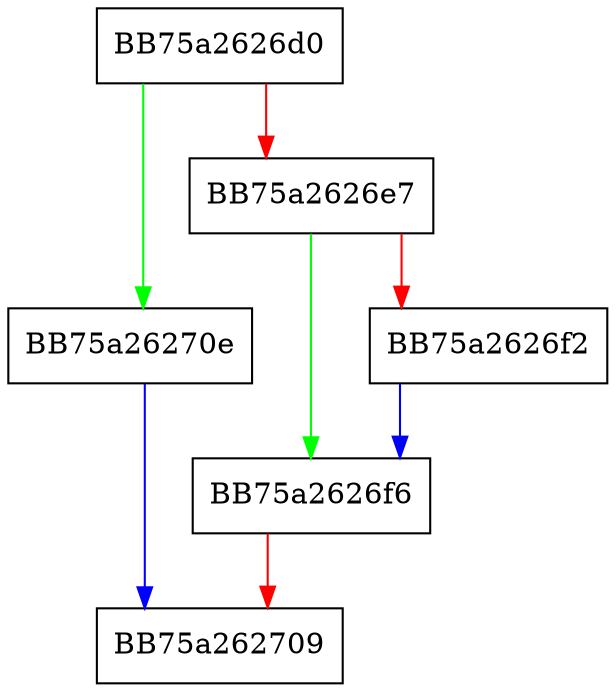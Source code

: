digraph OpenFile {
  node [shape="box"];
  graph [splines=ortho];
  BB75a2626d0 -> BB75a26270e [color="green"];
  BB75a2626d0 -> BB75a2626e7 [color="red"];
  BB75a2626e7 -> BB75a2626f6 [color="green"];
  BB75a2626e7 -> BB75a2626f2 [color="red"];
  BB75a2626f2 -> BB75a2626f6 [color="blue"];
  BB75a2626f6 -> BB75a262709 [color="red"];
  BB75a26270e -> BB75a262709 [color="blue"];
}